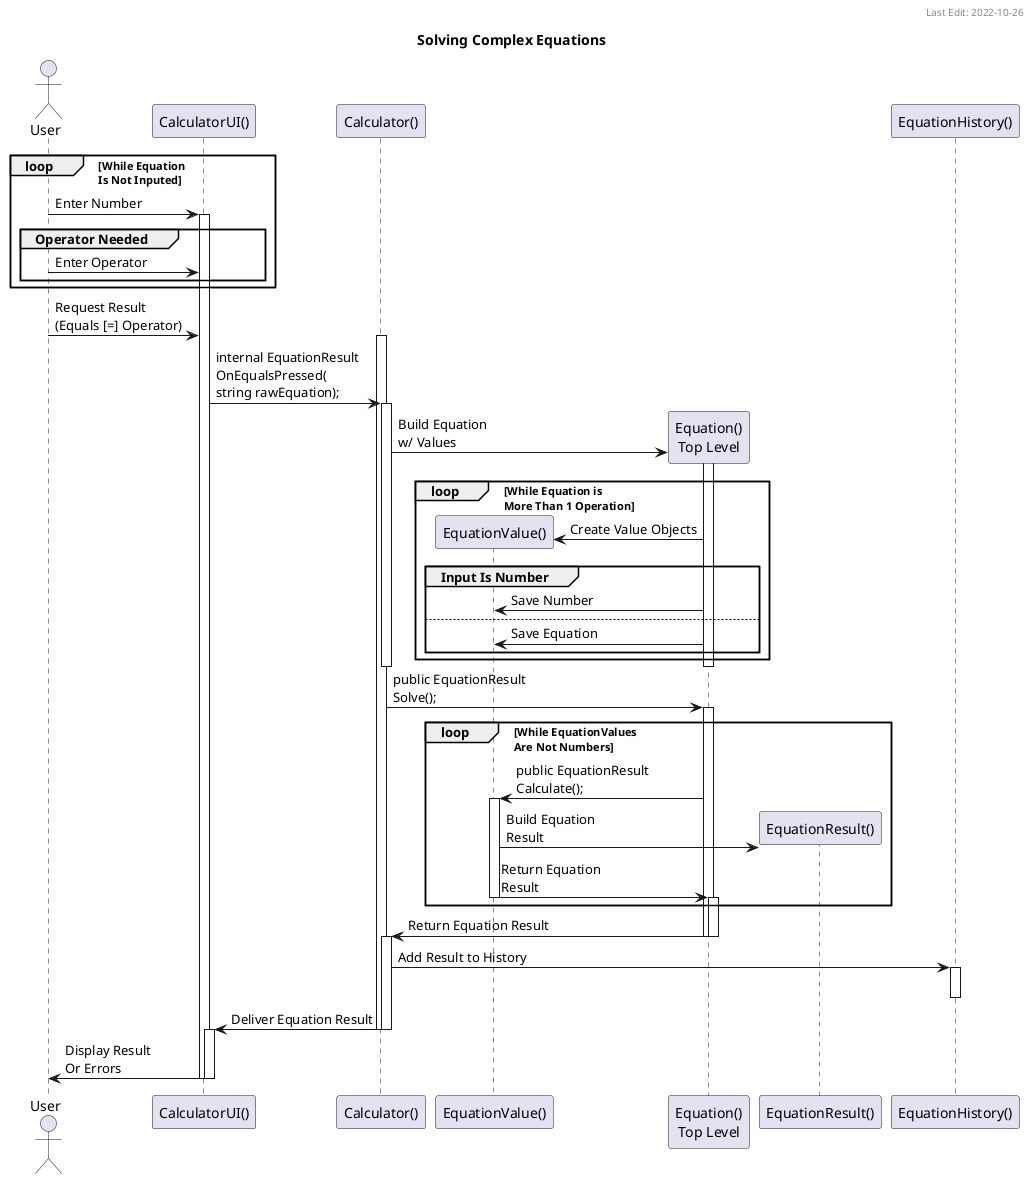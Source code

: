 'Author: Andrew Bounds
'Last Edit: 2022-10-26
@startuml Solving Complex Equations
title Solving Complex Equations
header Last Edit: 2022-10-26

Actor       User                            as user
participant "CalculatorUI()"                as ui
participant "Calculator()"                  as calc
participant "EquationValue()"               as eqval
participant "Equation()\nTop Level"         as eq
participant "EquationResult()"              as eqres
participant "EquationHistory()"             as eqhst

'Inital User Input
loop While Equation\nIs Not Inputed
    user -> ui ++ : Enter Number
    group Operator Needed
        user -> ui : Enter Operator
    end
end

user -> ui : Request Result\n(Equals [=] Operator)

'Equation Handling
calc ++
ui -> calc : internal EquationResult\nOnEqualsPressed(\nstring rawEquation);
calc ++

calc -> eq ** : Build Equation\nw/ Values
eq ++

loop While Equation is\nMore Than 1 Operation
    eq -> eqval ** : Create Value Objects
    group Input Is Number
        eq -> eqval : Save Number
    else
        eq -> eqval : Save Equation
    end
end

eq --
calc --

calc -> eq ++ : public EquationResult\nSolve();

loop While EquationValues\nAre Not Numbers
    eq -> eqval ++ : public EquationResult\nCalculate();

    eqval -> eqres ** : Build Equation\nResult
    eqval -> eq --++ : Return Equation\nResult
end

eq -> calc --++ : Return Equation Result
eq --

calc -> eqhst ++ : Add Result to History
eqhst--

calc -> ui --++ : Deliver Equation Result
calc --
calc --

ui -> user -- : Display Result\nOr Errors
ui --

@enduml